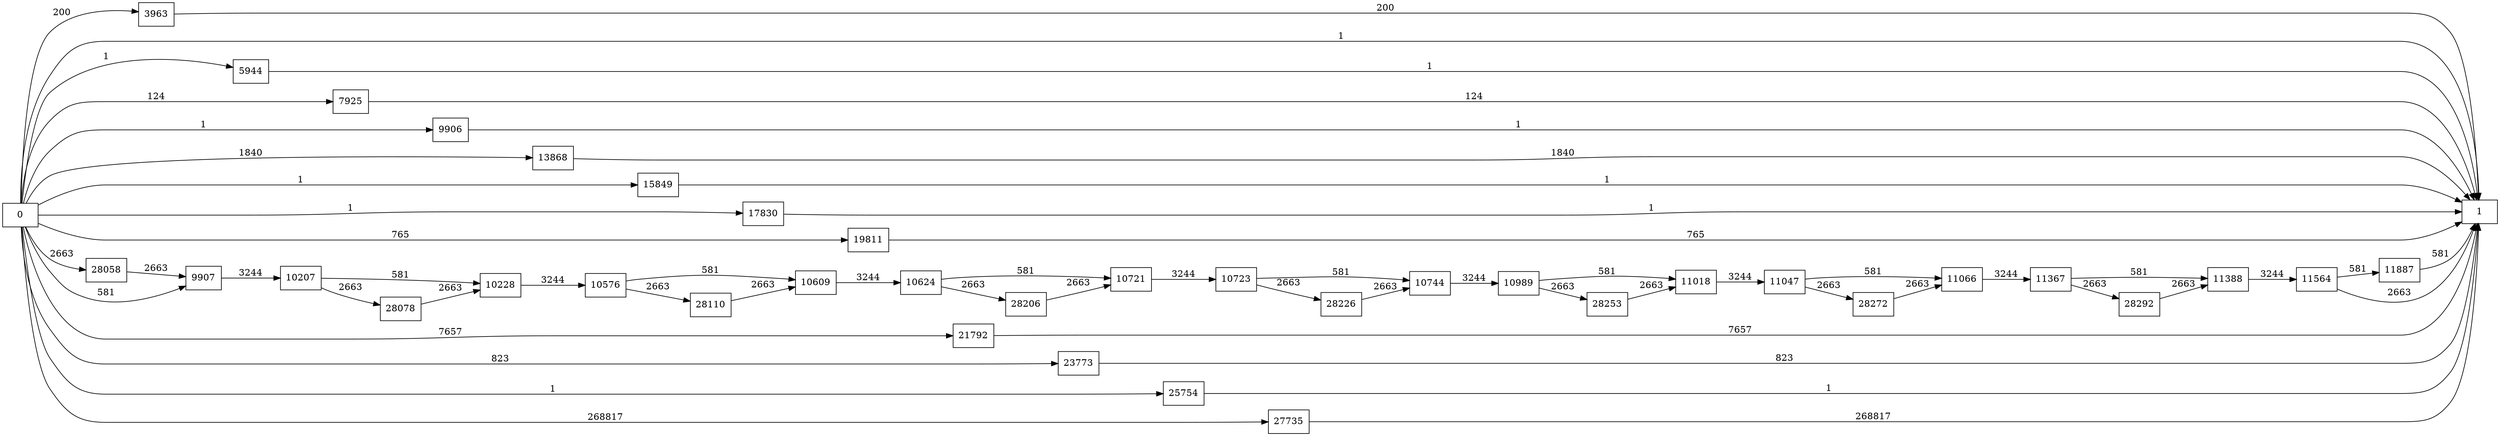 digraph {
	graph [rankdir=LR]
	node [shape=rectangle]
	3963 -> 1 [label=200]
	5944 -> 1 [label=1]
	7925 -> 1 [label=124]
	9906 -> 1 [label=1]
	9907 -> 10207 [label=3244]
	10207 -> 10228 [label=581]
	10207 -> 28078 [label=2663]
	10228 -> 10576 [label=3244]
	10576 -> 10609 [label=581]
	10576 -> 28110 [label=2663]
	10609 -> 10624 [label=3244]
	10624 -> 10721 [label=581]
	10624 -> 28206 [label=2663]
	10721 -> 10723 [label=3244]
	10723 -> 10744 [label=581]
	10723 -> 28226 [label=2663]
	10744 -> 10989 [label=3244]
	10989 -> 11018 [label=581]
	10989 -> 28253 [label=2663]
	11018 -> 11047 [label=3244]
	11047 -> 11066 [label=581]
	11047 -> 28272 [label=2663]
	11066 -> 11367 [label=3244]
	11367 -> 11388 [label=581]
	11367 -> 28292 [label=2663]
	11388 -> 11564 [label=3244]
	11564 -> 1 [label=2663]
	11564 -> 11887 [label=581]
	11887 -> 1 [label=581]
	13868 -> 1 [label=1840]
	15849 -> 1 [label=1]
	17830 -> 1 [label=1]
	19811 -> 1 [label=765]
	21792 -> 1 [label=7657]
	23773 -> 1 [label=823]
	25754 -> 1 [label=1]
	27735 -> 1 [label=268817]
	28058 -> 9907 [label=2663]
	28078 -> 10228 [label=2663]
	28110 -> 10609 [label=2663]
	28206 -> 10721 [label=2663]
	28226 -> 10744 [label=2663]
	28253 -> 11018 [label=2663]
	28272 -> 11066 [label=2663]
	28292 -> 11388 [label=2663]
	0 -> 9907 [label=581]
	0 -> 1 [label=1]
	0 -> 3963 [label=200]
	0 -> 5944 [label=1]
	0 -> 7925 [label=124]
	0 -> 9906 [label=1]
	0 -> 13868 [label=1840]
	0 -> 15849 [label=1]
	0 -> 17830 [label=1]
	0 -> 19811 [label=765]
	0 -> 21792 [label=7657]
	0 -> 23773 [label=823]
	0 -> 25754 [label=1]
	0 -> 27735 [label=268817]
	0 -> 28058 [label=2663]
}
